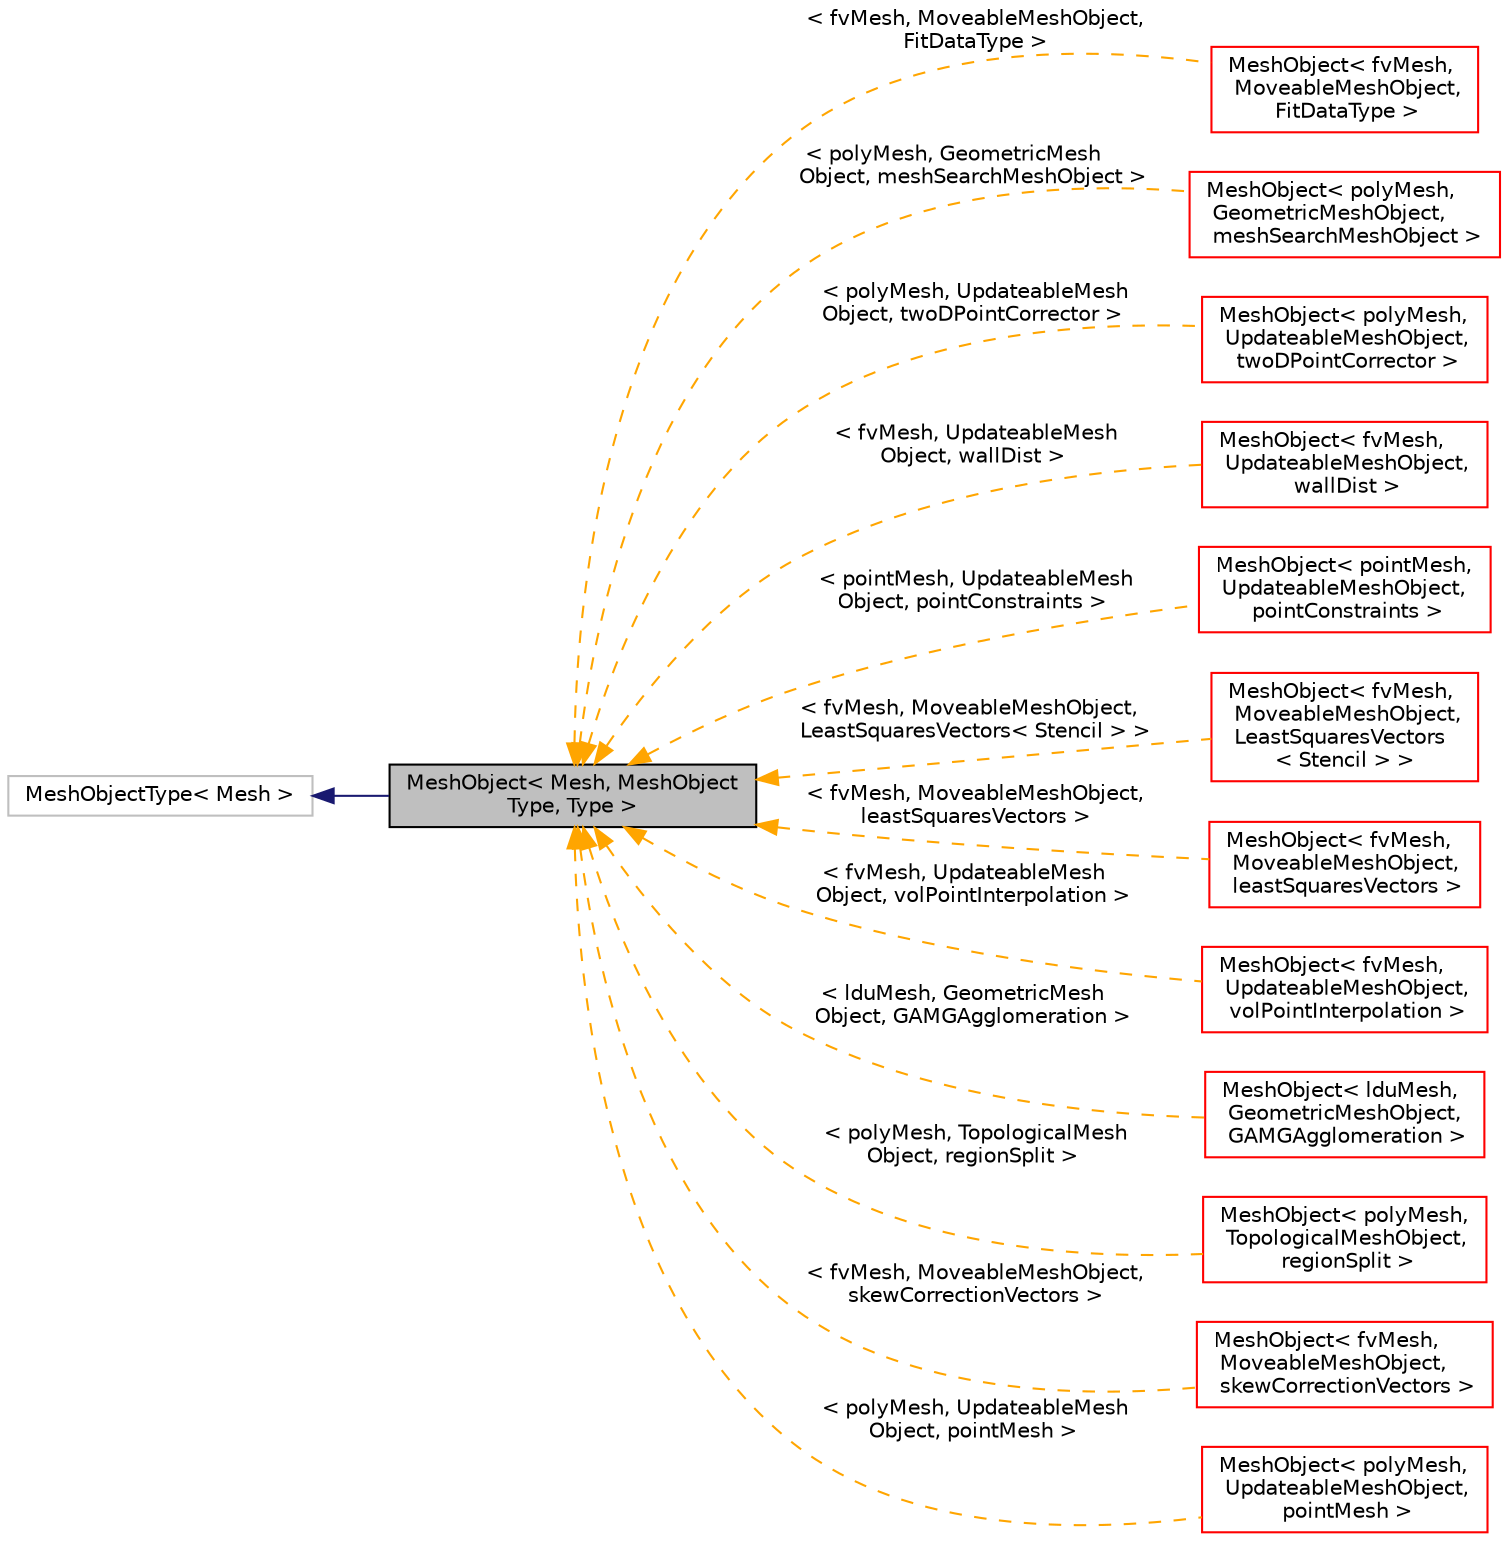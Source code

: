 digraph "MeshObject&lt; Mesh, MeshObjectType, Type &gt;"
{
  bgcolor="transparent";
  edge [fontname="Helvetica",fontsize="10",labelfontname="Helvetica",labelfontsize="10"];
  node [fontname="Helvetica",fontsize="10",shape=record];
  rankdir="LR";
  Node1 [label="MeshObject\< Mesh, MeshObject\lType, Type \>",height=0.2,width=0.4,color="black", fillcolor="grey75", style="filled", fontcolor="black"];
  Node2 -> Node1 [dir="back",color="midnightblue",fontsize="10",style="solid",fontname="Helvetica"];
  Node2 [label="MeshObjectType\< Mesh \>",height=0.2,width=0.4,color="grey75"];
  Node1 -> Node3 [dir="back",color="orange",fontsize="10",style="dashed",label=" \< fvMesh, MoveableMeshObject,\l FitDataType \>" ,fontname="Helvetica"];
  Node3 [label="MeshObject\< fvMesh,\l MoveableMeshObject,\l FitDataType \>",height=0.2,width=0.4,color="red",URL="$a01501.html"];
  Node1 -> Node4 [dir="back",color="orange",fontsize="10",style="dashed",label=" \< polyMesh, GeometricMesh\lObject, meshSearchMeshObject \>" ,fontname="Helvetica"];
  Node4 [label="MeshObject\< polyMesh,\l GeometricMeshObject,\l meshSearchMeshObject \>",height=0.2,width=0.4,color="red",URL="$a01501.html"];
  Node1 -> Node5 [dir="back",color="orange",fontsize="10",style="dashed",label=" \< polyMesh, UpdateableMesh\lObject, twoDPointCorrector \>" ,fontname="Helvetica"];
  Node5 [label="MeshObject\< polyMesh,\l UpdateableMeshObject,\l twoDPointCorrector \>",height=0.2,width=0.4,color="red",URL="$a01501.html"];
  Node1 -> Node6 [dir="back",color="orange",fontsize="10",style="dashed",label=" \< fvMesh, UpdateableMesh\lObject, wallDist \>" ,fontname="Helvetica"];
  Node6 [label="MeshObject\< fvMesh,\l UpdateableMeshObject,\l wallDist \>",height=0.2,width=0.4,color="red",URL="$a01501.html"];
  Node1 -> Node7 [dir="back",color="orange",fontsize="10",style="dashed",label=" \< pointMesh, UpdateableMesh\lObject, pointConstraints \>" ,fontname="Helvetica"];
  Node7 [label="MeshObject\< pointMesh,\l UpdateableMeshObject,\l pointConstraints \>",height=0.2,width=0.4,color="red",URL="$a01501.html"];
  Node1 -> Node8 [dir="back",color="orange",fontsize="10",style="dashed",label=" \< fvMesh, MoveableMeshObject,\l LeastSquaresVectors\< Stencil \> \>" ,fontname="Helvetica"];
  Node8 [label="MeshObject\< fvMesh,\l MoveableMeshObject,\l LeastSquaresVectors\l\< Stencil \> \>",height=0.2,width=0.4,color="red",URL="$a01501.html"];
  Node1 -> Node9 [dir="back",color="orange",fontsize="10",style="dashed",label=" \< fvMesh, MoveableMeshObject,\l leastSquaresVectors \>" ,fontname="Helvetica"];
  Node9 [label="MeshObject\< fvMesh,\l MoveableMeshObject,\l leastSquaresVectors \>",height=0.2,width=0.4,color="red",URL="$a01501.html"];
  Node1 -> Node10 [dir="back",color="orange",fontsize="10",style="dashed",label=" \< fvMesh, UpdateableMesh\lObject, volPointInterpolation \>" ,fontname="Helvetica"];
  Node10 [label="MeshObject\< fvMesh,\l UpdateableMeshObject,\l volPointInterpolation \>",height=0.2,width=0.4,color="red",URL="$a01501.html"];
  Node1 -> Node11 [dir="back",color="orange",fontsize="10",style="dashed",label=" \< lduMesh, GeometricMesh\lObject, GAMGAgglomeration \>" ,fontname="Helvetica"];
  Node11 [label="MeshObject\< lduMesh,\l GeometricMeshObject,\l GAMGAgglomeration \>",height=0.2,width=0.4,color="red",URL="$a01501.html"];
  Node1 -> Node12 [dir="back",color="orange",fontsize="10",style="dashed",label=" \< polyMesh, TopologicalMesh\lObject, regionSplit \>" ,fontname="Helvetica"];
  Node12 [label="MeshObject\< polyMesh,\l TopologicalMeshObject,\l regionSplit \>",height=0.2,width=0.4,color="red",URL="$a01501.html"];
  Node1 -> Node13 [dir="back",color="orange",fontsize="10",style="dashed",label=" \< fvMesh, MoveableMeshObject,\l skewCorrectionVectors \>" ,fontname="Helvetica"];
  Node13 [label="MeshObject\< fvMesh,\l MoveableMeshObject,\l skewCorrectionVectors \>",height=0.2,width=0.4,color="red",URL="$a01501.html"];
  Node1 -> Node14 [dir="back",color="orange",fontsize="10",style="dashed",label=" \< polyMesh, UpdateableMesh\lObject, pointMesh \>" ,fontname="Helvetica"];
  Node14 [label="MeshObject\< polyMesh,\l UpdateableMeshObject,\l pointMesh \>",height=0.2,width=0.4,color="red",URL="$a01501.html"];
}
